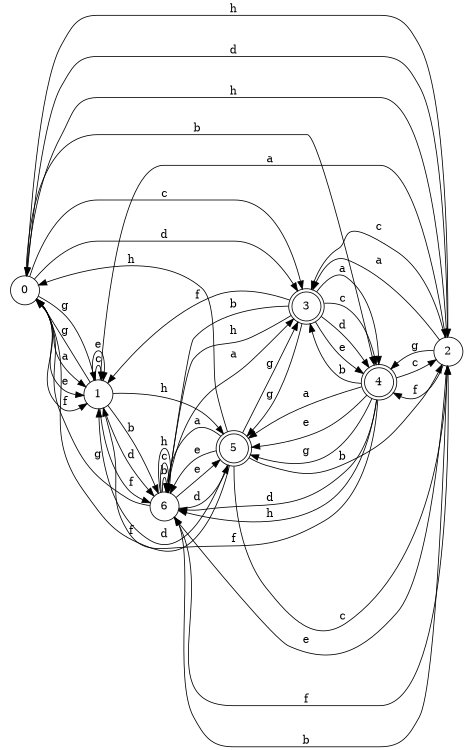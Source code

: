digraph n6_3 {
__start0 [label="" shape="none"];

rankdir=LR;
size="8,5";

s0 [style="filled", color="black", fillcolor="white" shape="circle", label="0"];
s1 [style="filled", color="black", fillcolor="white" shape="circle", label="1"];
s2 [style="filled", color="black", fillcolor="white" shape="circle", label="2"];
s3 [style="rounded,filled", color="black", fillcolor="white" shape="doublecircle", label="3"];
s4 [style="rounded,filled", color="black", fillcolor="white" shape="doublecircle", label="4"];
s5 [style="rounded,filled", color="black", fillcolor="white" shape="doublecircle", label="5"];
s6 [style="filled", color="black", fillcolor="white" shape="circle", label="6"];
s0 -> s1 [label="a"];
s0 -> s4 [label="b"];
s0 -> s3 [label="c"];
s0 -> s3 [label="d"];
s0 -> s1 [label="e"];
s0 -> s1 [label="f"];
s0 -> s1 [label="g"];
s0 -> s2 [label="h"];
s1 -> s2 [label="a"];
s1 -> s6 [label="b"];
s1 -> s1 [label="c"];
s1 -> s6 [label="d"];
s1 -> s1 [label="e"];
s1 -> s6 [label="f"];
s1 -> s0 [label="g"];
s1 -> s5 [label="h"];
s2 -> s3 [label="a"];
s2 -> s6 [label="b"];
s2 -> s3 [label="c"];
s2 -> s0 [label="d"];
s2 -> s6 [label="e"];
s2 -> s4 [label="f"];
s2 -> s4 [label="g"];
s2 -> s0 [label="h"];
s3 -> s4 [label="a"];
s3 -> s6 [label="b"];
s3 -> s4 [label="c"];
s3 -> s4 [label="d"];
s3 -> s4 [label="e"];
s3 -> s1 [label="f"];
s3 -> s5 [label="g"];
s3 -> s6 [label="h"];
s4 -> s5 [label="a"];
s4 -> s3 [label="b"];
s4 -> s2 [label="c"];
s4 -> s6 [label="d"];
s4 -> s5 [label="e"];
s4 -> s1 [label="f"];
s4 -> s5 [label="g"];
s4 -> s6 [label="h"];
s5 -> s6 [label="a"];
s5 -> s2 [label="b"];
s5 -> s2 [label="c"];
s5 -> s1 [label="d"];
s5 -> s6 [label="e"];
s5 -> s0 [label="f"];
s5 -> s3 [label="g"];
s5 -> s0 [label="h"];
s6 -> s3 [label="a"];
s6 -> s6 [label="b"];
s6 -> s6 [label="c"];
s6 -> s5 [label="d"];
s6 -> s5 [label="e"];
s6 -> s2 [label="f"];
s6 -> s0 [label="g"];
s6 -> s6 [label="h"];

}